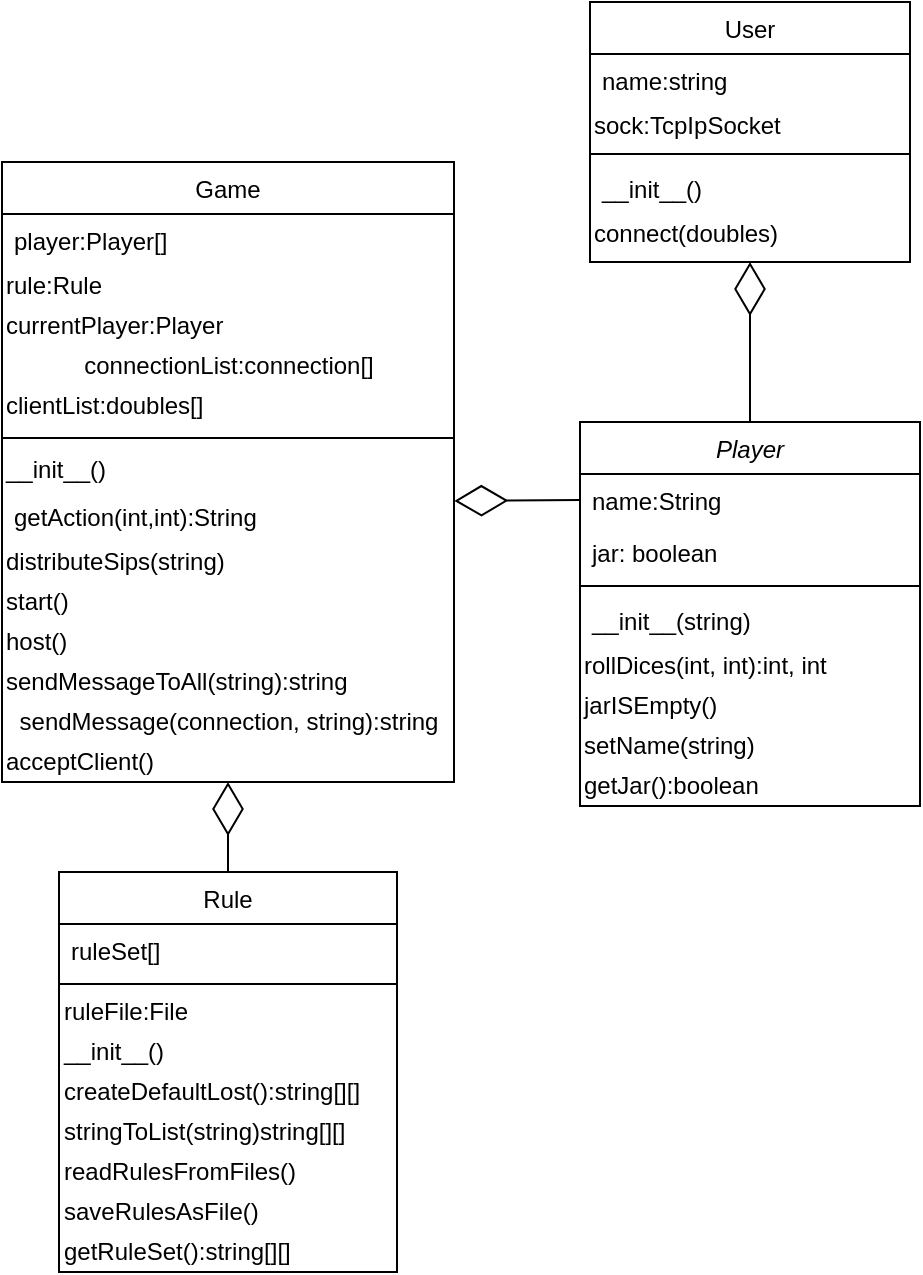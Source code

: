 <mxfile version="14.3.0" type="device"><diagram id="C5RBs43oDa-KdzZeNtuy" name="Page-1"><mxGraphModel dx="700" dy="790" grid="1" gridSize="10" guides="1" tooltips="1" connect="1" arrows="1" fold="1" page="1" pageScale="1" pageWidth="827" pageHeight="1169" math="0" shadow="0"><root><mxCell id="WIyWlLk6GJQsqaUBKTNV-0"/><mxCell id="WIyWlLk6GJQsqaUBKTNV-1" parent="WIyWlLk6GJQsqaUBKTNV-0"/><mxCell id="zkfFHV4jXpPFQw0GAbJ--0" value="Player" style="swimlane;fontStyle=2;align=center;verticalAlign=top;childLayout=stackLayout;horizontal=1;startSize=26;horizontalStack=0;resizeParent=1;resizeLast=0;collapsible=1;marginBottom=0;rounded=0;shadow=0;strokeWidth=1;" parent="WIyWlLk6GJQsqaUBKTNV-1" vertex="1"><mxGeometry x="590" y="260" width="170" height="192" as="geometry"><mxRectangle x="230" y="140" width="160" height="26" as="alternateBounds"/></mxGeometry></mxCell><mxCell id="zkfFHV4jXpPFQw0GAbJ--1" value="name:String" style="text;align=left;verticalAlign=top;spacingLeft=4;spacingRight=4;overflow=hidden;rotatable=0;points=[[0,0.5],[1,0.5]];portConstraint=eastwest;" parent="zkfFHV4jXpPFQw0GAbJ--0" vertex="1"><mxGeometry y="26" width="170" height="26" as="geometry"/></mxCell><mxCell id="zkfFHV4jXpPFQw0GAbJ--2" value="jar: boolean" style="text;align=left;verticalAlign=top;spacingLeft=4;spacingRight=4;overflow=hidden;rotatable=0;points=[[0,0.5],[1,0.5]];portConstraint=eastwest;rounded=0;shadow=0;html=0;" parent="zkfFHV4jXpPFQw0GAbJ--0" vertex="1"><mxGeometry y="52" width="170" height="26" as="geometry"/></mxCell><mxCell id="zkfFHV4jXpPFQw0GAbJ--4" value="" style="line;html=1;strokeWidth=1;align=left;verticalAlign=middle;spacingTop=-1;spacingLeft=3;spacingRight=3;rotatable=0;labelPosition=right;points=[];portConstraint=eastwest;" parent="zkfFHV4jXpPFQw0GAbJ--0" vertex="1"><mxGeometry y="78" width="170" height="8" as="geometry"/></mxCell><mxCell id="zkfFHV4jXpPFQw0GAbJ--5" value="__init__(string)" style="text;align=left;verticalAlign=top;spacingLeft=4;spacingRight=4;overflow=hidden;rotatable=0;points=[[0,0.5],[1,0.5]];portConstraint=eastwest;" parent="zkfFHV4jXpPFQw0GAbJ--0" vertex="1"><mxGeometry y="86" width="170" height="26" as="geometry"/></mxCell><mxCell id="8kI_TJgLQWhHhUThVi92-0" value="rollDices(int, int):int, int" style="text;html=1;align=left;verticalAlign=middle;resizable=0;points=[];autosize=1;" vertex="1" parent="zkfFHV4jXpPFQw0GAbJ--0"><mxGeometry y="112" width="170" height="20" as="geometry"/></mxCell><mxCell id="8kI_TJgLQWhHhUThVi92-1" value="&lt;div align=&quot;left&quot;&gt;jarISEmpty()&lt;/div&gt;" style="text;html=1;align=left;verticalAlign=middle;resizable=0;points=[];autosize=1;" vertex="1" parent="zkfFHV4jXpPFQw0GAbJ--0"><mxGeometry y="132" width="170" height="20" as="geometry"/></mxCell><mxCell id="8kI_TJgLQWhHhUThVi92-2" value="setName(string)" style="text;html=1;align=left;verticalAlign=middle;resizable=0;points=[];autosize=1;" vertex="1" parent="zkfFHV4jXpPFQw0GAbJ--0"><mxGeometry y="152" width="170" height="20" as="geometry"/></mxCell><mxCell id="8kI_TJgLQWhHhUThVi92-3" value="&lt;div align=&quot;left&quot;&gt;getJar():boolean&lt;/div&gt;" style="text;html=1;align=left;verticalAlign=middle;resizable=0;points=[];autosize=1;" vertex="1" parent="zkfFHV4jXpPFQw0GAbJ--0"><mxGeometry y="172" width="170" height="20" as="geometry"/></mxCell><mxCell id="zkfFHV4jXpPFQw0GAbJ--6" value="Rule" style="swimlane;fontStyle=0;align=center;verticalAlign=top;childLayout=stackLayout;horizontal=1;startSize=26;horizontalStack=0;resizeParent=1;resizeLast=0;collapsible=1;marginBottom=0;rounded=0;shadow=0;strokeWidth=1;" parent="WIyWlLk6GJQsqaUBKTNV-1" vertex="1"><mxGeometry x="329.5" y="485" width="169" height="200" as="geometry"><mxRectangle x="130" y="380" width="160" height="26" as="alternateBounds"/></mxGeometry></mxCell><mxCell id="zkfFHV4jXpPFQw0GAbJ--7" value="ruleSet[]" style="text;align=left;verticalAlign=top;spacingLeft=4;spacingRight=4;overflow=hidden;rotatable=0;points=[[0,0.5],[1,0.5]];portConstraint=eastwest;" parent="zkfFHV4jXpPFQw0GAbJ--6" vertex="1"><mxGeometry y="26" width="169" height="26" as="geometry"/></mxCell><mxCell id="zkfFHV4jXpPFQw0GAbJ--9" value="" style="line;html=1;strokeWidth=1;align=left;verticalAlign=middle;spacingTop=-1;spacingLeft=3;spacingRight=3;rotatable=0;labelPosition=right;points=[];portConstraint=eastwest;" parent="zkfFHV4jXpPFQw0GAbJ--6" vertex="1"><mxGeometry y="52" width="169" height="8" as="geometry"/></mxCell><mxCell id="8kI_TJgLQWhHhUThVi92-5" value="&lt;div align=&quot;left&quot;&gt;ruleFile:File&lt;/div&gt;" style="text;html=1;align=left;verticalAlign=middle;resizable=0;points=[];autosize=1;" vertex="1" parent="zkfFHV4jXpPFQw0GAbJ--6"><mxGeometry y="60" width="169" height="20" as="geometry"/></mxCell><mxCell id="8kI_TJgLQWhHhUThVi92-6" value="&lt;div align=&quot;left&quot;&gt;__init__()&lt;/div&gt;" style="text;html=1;align=left;verticalAlign=middle;resizable=0;points=[];autosize=1;" vertex="1" parent="zkfFHV4jXpPFQw0GAbJ--6"><mxGeometry y="80" width="169" height="20" as="geometry"/></mxCell><mxCell id="8kI_TJgLQWhHhUThVi92-7" value="&lt;div align=&quot;left&quot;&gt;createDefaultLost():string[][]&lt;/div&gt;" style="text;html=1;align=left;verticalAlign=middle;resizable=0;points=[];autosize=1;" vertex="1" parent="zkfFHV4jXpPFQw0GAbJ--6"><mxGeometry y="100" width="169" height="20" as="geometry"/></mxCell><mxCell id="8kI_TJgLQWhHhUThVi92-8" value="&lt;div align=&quot;left&quot;&gt;stringToList(string)string[][]&lt;/div&gt;" style="text;html=1;align=left;verticalAlign=middle;resizable=0;points=[];autosize=1;" vertex="1" parent="zkfFHV4jXpPFQw0GAbJ--6"><mxGeometry y="120" width="169" height="20" as="geometry"/></mxCell><mxCell id="8kI_TJgLQWhHhUThVi92-9" value="&lt;div align=&quot;left&quot;&gt;readRulesFromFiles()&lt;/div&gt;" style="text;html=1;align=left;verticalAlign=middle;resizable=0;points=[];autosize=1;" vertex="1" parent="zkfFHV4jXpPFQw0GAbJ--6"><mxGeometry y="140" width="169" height="20" as="geometry"/></mxCell><mxCell id="8kI_TJgLQWhHhUThVi92-10" value="&lt;div align=&quot;left&quot;&gt;saveRulesAsFile()&lt;/div&gt;" style="text;html=1;align=left;verticalAlign=middle;resizable=0;points=[];autosize=1;" vertex="1" parent="zkfFHV4jXpPFQw0GAbJ--6"><mxGeometry y="160" width="169" height="20" as="geometry"/></mxCell><mxCell id="8kI_TJgLQWhHhUThVi92-11" value="&lt;div align=&quot;left&quot;&gt;getRuleSet():string[][]&lt;/div&gt;" style="text;html=1;align=left;verticalAlign=middle;resizable=0;points=[];autosize=1;" vertex="1" parent="zkfFHV4jXpPFQw0GAbJ--6"><mxGeometry y="180" width="169" height="20" as="geometry"/></mxCell><mxCell id="WcW50MigIjOubd2z0cVb-1" value="" style="endArrow=diamondThin;endFill=0;endSize=24;html=1;exitX=0;exitY=0.5;exitDx=0;exitDy=0;entryX=1.001;entryY=0.21;entryDx=0;entryDy=0;entryPerimeter=0;" parent="WIyWlLk6GJQsqaUBKTNV-1" source="zkfFHV4jXpPFQw0GAbJ--1" target="WcW50MigIjOubd2z0cVb-24" edge="1"><mxGeometry width="160" relative="1" as="geometry"><mxPoint x="330" y="400" as="sourcePoint"/><mxPoint x="540" y="299" as="targetPoint"/></mxGeometry></mxCell><mxCell id="WcW50MigIjOubd2z0cVb-2" value="" style="endArrow=diamondThin;endFill=0;endSize=24;html=1;exitX=0.5;exitY=0;exitDx=0;exitDy=0;entryX=0.5;entryY=1;entryDx=0;entryDy=0;" parent="WIyWlLk6GJQsqaUBKTNV-1" source="zkfFHV4jXpPFQw0GAbJ--0" target="WcW50MigIjOubd2z0cVb-15" edge="1"><mxGeometry width="160" relative="1" as="geometry"><mxPoint x="710" y="210" as="sourcePoint"/><mxPoint x="590" y="210" as="targetPoint"/></mxGeometry></mxCell><mxCell id="WcW50MigIjOubd2z0cVb-3" value="" style="endArrow=diamondThin;endFill=0;endSize=24;html=1;entryX=0.5;entryY=1;entryDx=0;entryDy=0;exitX=0.5;exitY=0;exitDx=0;exitDy=0;" parent="WIyWlLk6GJQsqaUBKTNV-1" source="zkfFHV4jXpPFQw0GAbJ--6" target="WcW50MigIjOubd2z0cVb-20" edge="1"><mxGeometry width="160" relative="1" as="geometry"><mxPoint x="400" y="490" as="sourcePoint"/><mxPoint x="414" y="380" as="targetPoint"/></mxGeometry></mxCell><mxCell id="WcW50MigIjOubd2z0cVb-15" value="User" style="swimlane;fontStyle=0;align=center;verticalAlign=top;childLayout=stackLayout;horizontal=1;startSize=26;horizontalStack=0;resizeParent=1;resizeLast=0;collapsible=1;marginBottom=0;rounded=0;shadow=0;strokeWidth=1;" parent="WIyWlLk6GJQsqaUBKTNV-1" vertex="1"><mxGeometry x="595" y="50" width="160" height="130" as="geometry"><mxRectangle x="550" y="140" width="160" height="26" as="alternateBounds"/></mxGeometry></mxCell><mxCell id="WcW50MigIjOubd2z0cVb-16" value="name:string" style="text;align=left;verticalAlign=top;spacingLeft=4;spacingRight=4;overflow=hidden;rotatable=0;points=[[0,0.5],[1,0.5]];portConstraint=eastwest;" parent="WcW50MigIjOubd2z0cVb-15" vertex="1"><mxGeometry y="26" width="160" height="26" as="geometry"/></mxCell><mxCell id="8kI_TJgLQWhHhUThVi92-12" value="&lt;div align=&quot;left&quot;&gt;sock:TcpIpSocket&lt;/div&gt;" style="text;html=1;align=left;verticalAlign=middle;resizable=0;points=[];autosize=1;" vertex="1" parent="WcW50MigIjOubd2z0cVb-15"><mxGeometry y="52" width="160" height="20" as="geometry"/></mxCell><mxCell id="WcW50MigIjOubd2z0cVb-18" value="" style="line;html=1;strokeWidth=1;align=left;verticalAlign=middle;spacingTop=-1;spacingLeft=3;spacingRight=3;rotatable=0;labelPosition=right;points=[];portConstraint=eastwest;" parent="WcW50MigIjOubd2z0cVb-15" vertex="1"><mxGeometry y="72" width="160" height="8" as="geometry"/></mxCell><mxCell id="WcW50MigIjOubd2z0cVb-19" value="__init__()" style="text;align=left;verticalAlign=top;spacingLeft=4;spacingRight=4;overflow=hidden;rotatable=0;points=[[0,0.5],[1,0.5]];portConstraint=eastwest;" parent="WcW50MigIjOubd2z0cVb-15" vertex="1"><mxGeometry y="80" width="160" height="26" as="geometry"/></mxCell><mxCell id="8kI_TJgLQWhHhUThVi92-13" value="&lt;div align=&quot;left&quot;&gt;connect(doubles)&lt;/div&gt;" style="text;html=1;align=left;verticalAlign=middle;resizable=0;points=[];autosize=1;" vertex="1" parent="WcW50MigIjOubd2z0cVb-15"><mxGeometry y="106" width="160" height="20" as="geometry"/></mxCell><mxCell id="WcW50MigIjOubd2z0cVb-20" value="Game" style="swimlane;fontStyle=0;align=center;verticalAlign=top;childLayout=stackLayout;horizontal=1;startSize=26;horizontalStack=0;resizeParent=1;resizeLast=0;collapsible=1;marginBottom=0;rounded=0;shadow=0;strokeWidth=1;" parent="WIyWlLk6GJQsqaUBKTNV-1" vertex="1"><mxGeometry x="301" y="130" width="226" height="310" as="geometry"><mxRectangle x="550" y="140" width="160" height="26" as="alternateBounds"/></mxGeometry></mxCell><mxCell id="WcW50MigIjOubd2z0cVb-21" value="player:Player[]" style="text;align=left;verticalAlign=top;spacingLeft=4;spacingRight=4;overflow=hidden;rotatable=0;points=[[0,0.5],[1,0.5]];portConstraint=eastwest;" parent="WcW50MigIjOubd2z0cVb-20" vertex="1"><mxGeometry y="26" width="226" height="26" as="geometry"/></mxCell><mxCell id="WcW50MigIjOubd2z0cVb-26" value="rule:Rule" style="text;html=1;align=left;verticalAlign=middle;resizable=0;points=[];autosize=1;" parent="WcW50MigIjOubd2z0cVb-20" vertex="1"><mxGeometry y="52" width="226" height="20" as="geometry"/></mxCell><mxCell id="8kI_TJgLQWhHhUThVi92-14" value="&lt;div align=&quot;left&quot;&gt;currentPlayer:Player&lt;/div&gt;" style="text;html=1;align=left;verticalAlign=middle;resizable=0;points=[];autosize=1;" vertex="1" parent="WcW50MigIjOubd2z0cVb-20"><mxGeometry y="72" width="226" height="20" as="geometry"/></mxCell><mxCell id="8kI_TJgLQWhHhUThVi92-15" value="connectionList:connection[]" style="text;html=1;align=center;verticalAlign=middle;resizable=0;points=[];autosize=1;" vertex="1" parent="WcW50MigIjOubd2z0cVb-20"><mxGeometry y="92" width="226" height="20" as="geometry"/></mxCell><mxCell id="8kI_TJgLQWhHhUThVi92-16" value="&lt;div align=&quot;left&quot;&gt;clientList:doubles[]&lt;/div&gt;" style="text;html=1;align=left;verticalAlign=middle;resizable=0;points=[];autosize=1;" vertex="1" parent="WcW50MigIjOubd2z0cVb-20"><mxGeometry y="112" width="226" height="20" as="geometry"/></mxCell><mxCell id="WcW50MigIjOubd2z0cVb-23" value="" style="line;html=1;strokeWidth=1;align=left;verticalAlign=middle;spacingTop=-1;spacingLeft=3;spacingRight=3;rotatable=0;labelPosition=right;points=[];portConstraint=eastwest;" parent="WcW50MigIjOubd2z0cVb-20" vertex="1"><mxGeometry y="132" width="226" height="12" as="geometry"/></mxCell><mxCell id="WcW50MigIjOubd2z0cVb-25" value="__init__()" style="text;html=1;align=left;verticalAlign=middle;resizable=0;points=[];autosize=1;" parent="WcW50MigIjOubd2z0cVb-20" vertex="1"><mxGeometry y="144" width="226" height="20" as="geometry"/></mxCell><mxCell id="WcW50MigIjOubd2z0cVb-24" value="getAction(int,int):String" style="text;align=left;verticalAlign=top;spacingLeft=4;spacingRight=4;overflow=hidden;rotatable=0;points=[[0,0.5],[1,0.5]];portConstraint=eastwest;" parent="WcW50MigIjOubd2z0cVb-20" vertex="1"><mxGeometry y="164" width="226" height="26" as="geometry"/></mxCell><mxCell id="8kI_TJgLQWhHhUThVi92-18" value="&lt;div align=&quot;left&quot;&gt;distributeSips(string)&lt;/div&gt;" style="text;html=1;align=left;verticalAlign=middle;resizable=0;points=[];autosize=1;" vertex="1" parent="WcW50MigIjOubd2z0cVb-20"><mxGeometry y="190" width="226" height="20" as="geometry"/></mxCell><mxCell id="8kI_TJgLQWhHhUThVi92-19" value="&lt;div align=&quot;left&quot;&gt;start()&lt;/div&gt;" style="text;html=1;align=left;verticalAlign=middle;resizable=0;points=[];autosize=1;" vertex="1" parent="WcW50MigIjOubd2z0cVb-20"><mxGeometry y="210" width="226" height="20" as="geometry"/></mxCell><mxCell id="8kI_TJgLQWhHhUThVi92-20" value="&lt;div align=&quot;left&quot;&gt;host()&lt;/div&gt;" style="text;html=1;align=left;verticalAlign=middle;resizable=0;points=[];autosize=1;" vertex="1" parent="WcW50MigIjOubd2z0cVb-20"><mxGeometry y="230" width="226" height="20" as="geometry"/></mxCell><mxCell id="8kI_TJgLQWhHhUThVi92-21" value="&lt;div align=&quot;left&quot;&gt;sendMessageToAll(string):string&lt;/div&gt;" style="text;html=1;align=left;verticalAlign=middle;resizable=0;points=[];autosize=1;" vertex="1" parent="WcW50MigIjOubd2z0cVb-20"><mxGeometry y="250" width="226" height="20" as="geometry"/></mxCell><mxCell id="8kI_TJgLQWhHhUThVi92-22" value="sendMessage(connection, string):string" style="text;html=1;align=center;verticalAlign=middle;resizable=0;points=[];autosize=1;" vertex="1" parent="WcW50MigIjOubd2z0cVb-20"><mxGeometry y="270" width="226" height="20" as="geometry"/></mxCell><mxCell id="8kI_TJgLQWhHhUThVi92-23" value="&lt;div align=&quot;left&quot;&gt;acceptClient()&lt;/div&gt;" style="text;html=1;align=left;verticalAlign=middle;resizable=0;points=[];autosize=1;" vertex="1" parent="WcW50MigIjOubd2z0cVb-20"><mxGeometry y="290" width="226" height="20" as="geometry"/></mxCell></root></mxGraphModel></diagram></mxfile>
